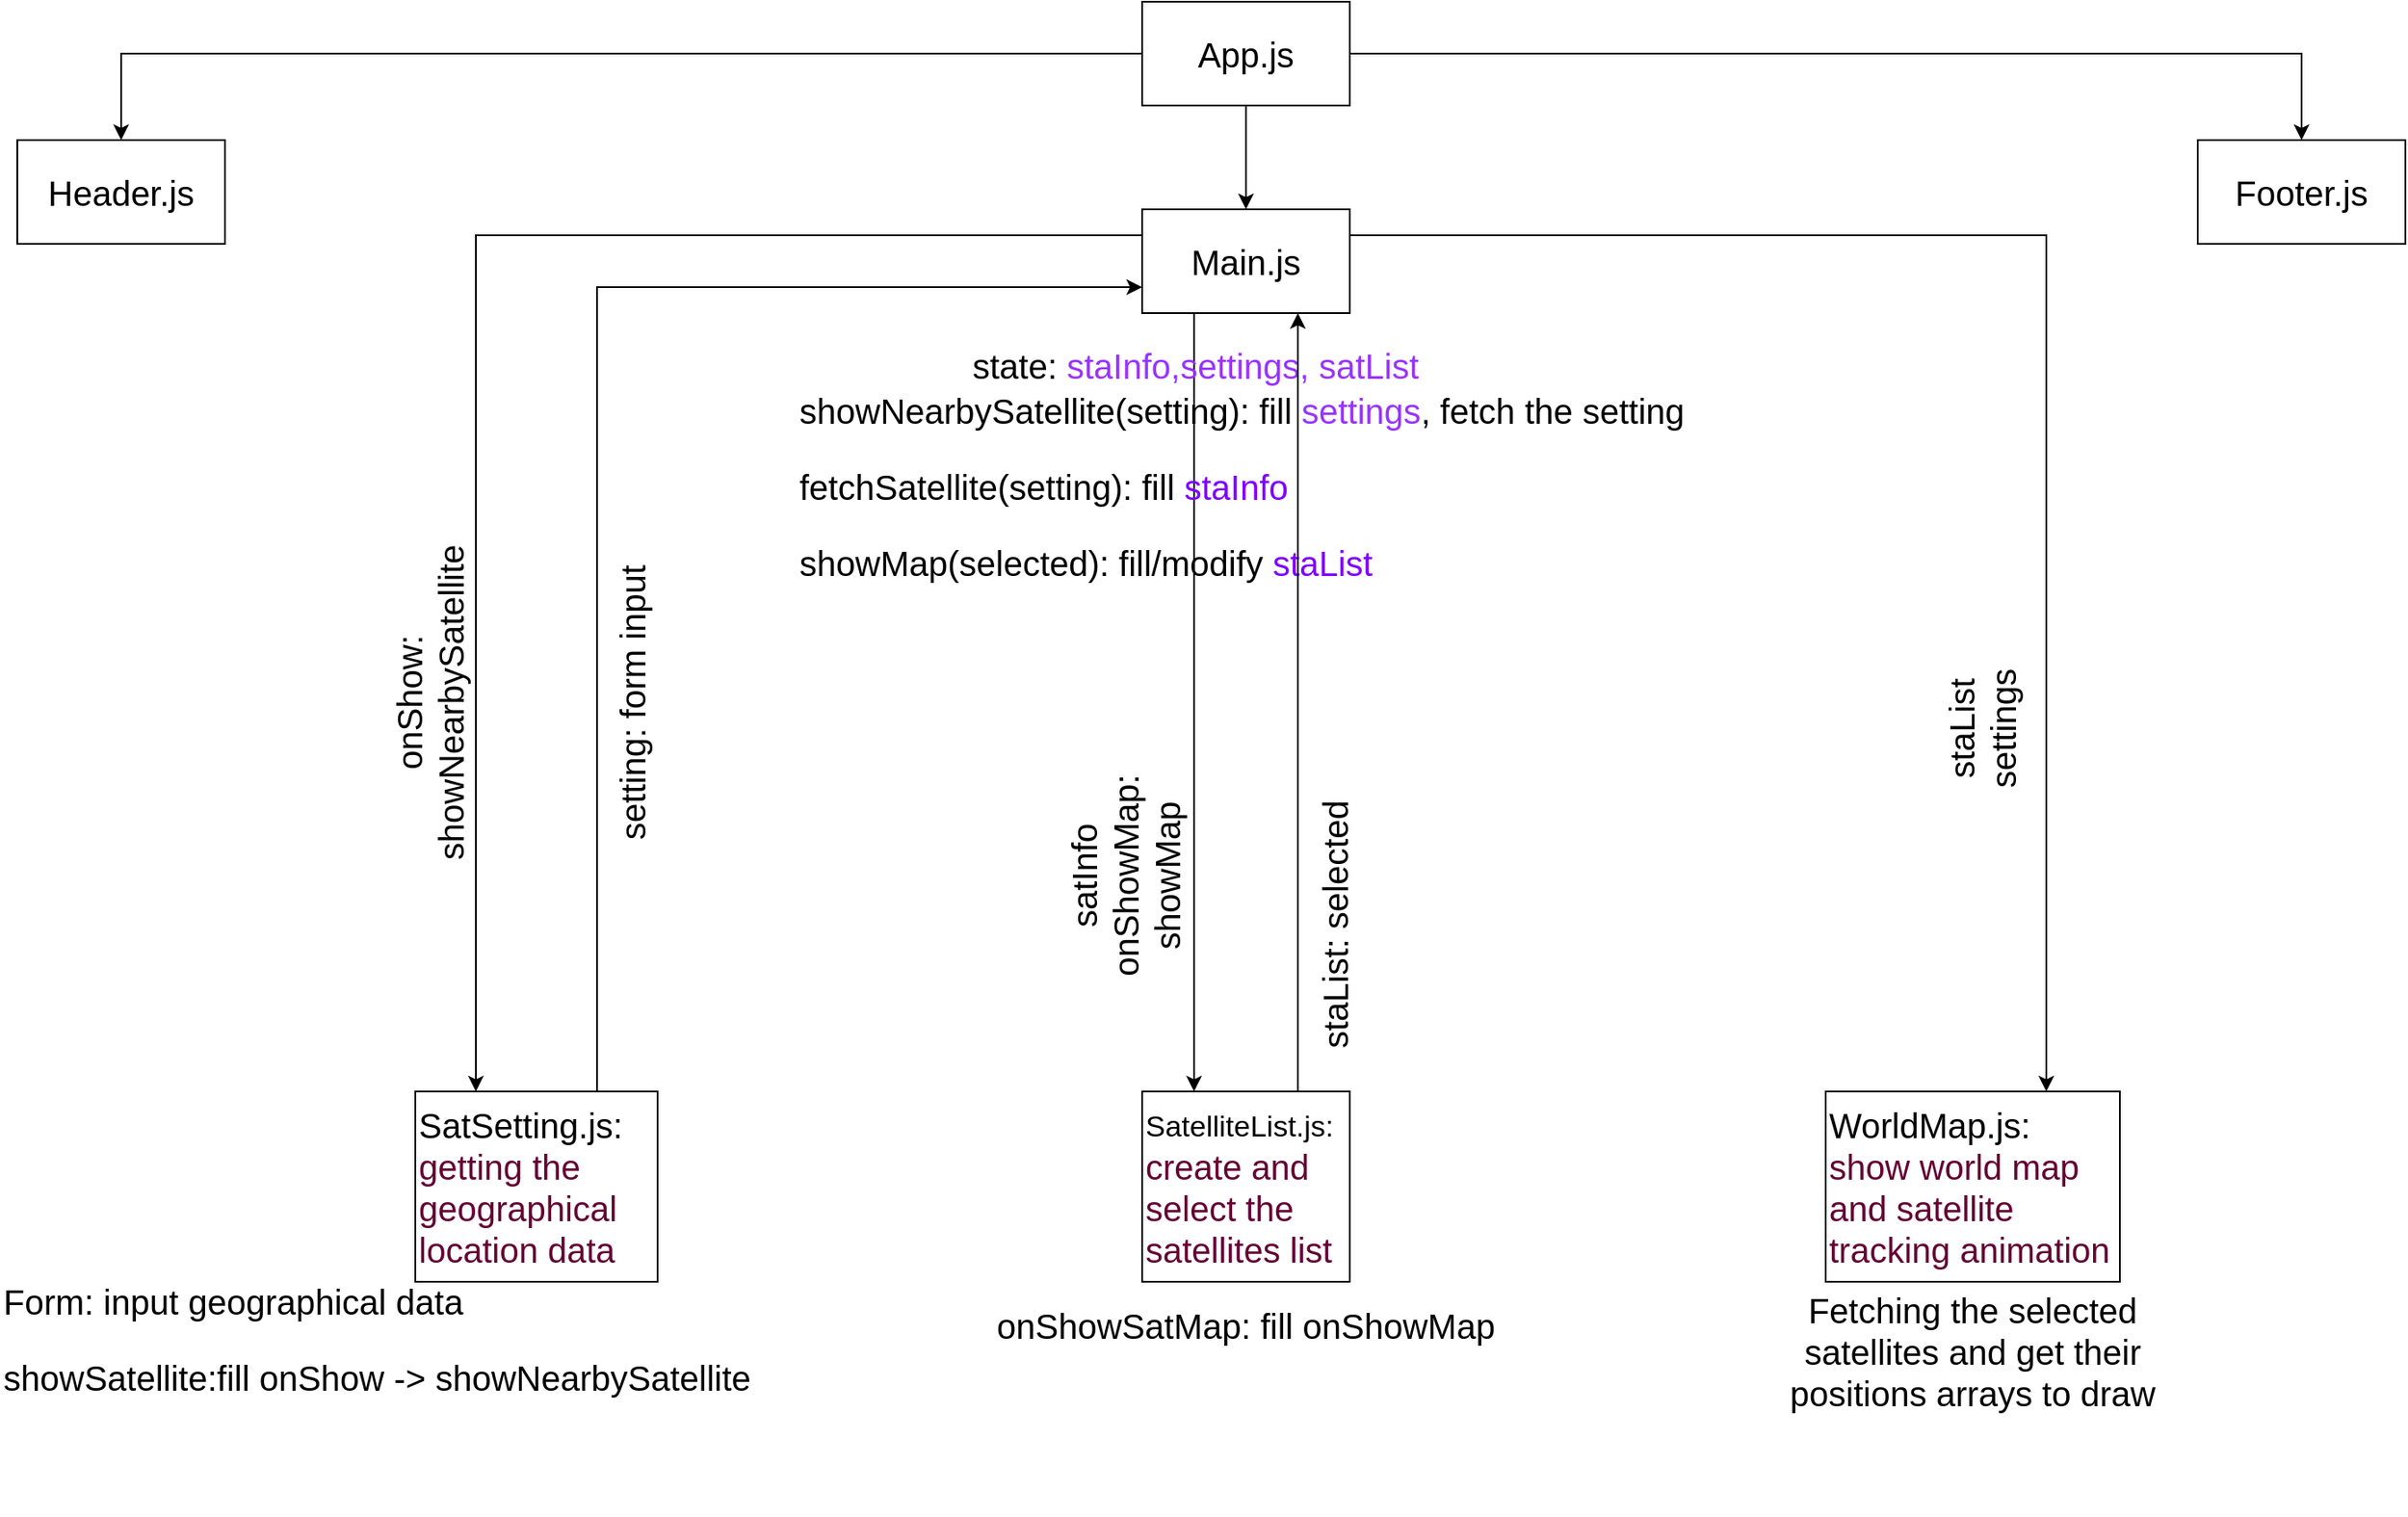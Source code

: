 <mxfile version="19.0.1"><diagram id="dE8Eg-AwYnIsAm_zYU1e" name="Page-1"><mxGraphModel dx="2307" dy="1098" grid="0" gridSize="10" guides="1" tooltips="1" connect="1" arrows="1" fold="1" page="1" pageScale="1" pageWidth="1654" pageHeight="2336" math="0" shadow="0"><root><mxCell id="0"/><mxCell id="1" parent="0"/><mxCell id="ZT8YA5sHgMfAO-5zyq9B-4" style="edgeStyle=orthogonalEdgeStyle;rounded=0;orthogonalLoop=1;jettySize=auto;html=1;exitX=0;exitY=0.5;exitDx=0;exitDy=0;entryX=0.5;entryY=0;entryDx=0;entryDy=0;fontSize=20;" edge="1" parent="1" source="ZT8YA5sHgMfAO-5zyq9B-1" target="ZT8YA5sHgMfAO-5zyq9B-2"><mxGeometry relative="1" as="geometry"/></mxCell><mxCell id="ZT8YA5sHgMfAO-5zyq9B-7" style="edgeStyle=orthogonalEdgeStyle;rounded=0;orthogonalLoop=1;jettySize=auto;html=1;exitX=0.5;exitY=1;exitDx=0;exitDy=0;entryX=0.5;entryY=0;entryDx=0;entryDy=0;fontSize=20;" edge="1" parent="1" source="ZT8YA5sHgMfAO-5zyq9B-1" target="ZT8YA5sHgMfAO-5zyq9B-6"><mxGeometry relative="1" as="geometry"/></mxCell><mxCell id="ZT8YA5sHgMfAO-5zyq9B-20" style="edgeStyle=orthogonalEdgeStyle;rounded=0;orthogonalLoop=1;jettySize=auto;html=1;exitX=1;exitY=0.5;exitDx=0;exitDy=0;entryX=0.5;entryY=0;entryDx=0;entryDy=0;fontSize=20;" edge="1" parent="1" source="ZT8YA5sHgMfAO-5zyq9B-1" target="ZT8YA5sHgMfAO-5zyq9B-3"><mxGeometry relative="1" as="geometry"/></mxCell><mxCell id="ZT8YA5sHgMfAO-5zyq9B-1" value="&lt;font style=&quot;font-size: 20px;&quot;&gt;App.js&lt;/font&gt;" style="rounded=0;whiteSpace=wrap;html=1;" vertex="1" parent="1"><mxGeometry x="810" y="40" width="120" height="60" as="geometry"/></mxCell><mxCell id="ZT8YA5sHgMfAO-5zyq9B-2" value="Header.js" style="rounded=0;whiteSpace=wrap;html=1;fontSize=20;" vertex="1" parent="1"><mxGeometry x="160" y="120" width="120" height="60" as="geometry"/></mxCell><mxCell id="ZT8YA5sHgMfAO-5zyq9B-3" value="Footer.js" style="rounded=0;whiteSpace=wrap;html=1;fontSize=20;" vertex="1" parent="1"><mxGeometry x="1420" y="120" width="120" height="60" as="geometry"/></mxCell><mxCell id="ZT8YA5sHgMfAO-5zyq9B-17" style="edgeStyle=orthogonalEdgeStyle;rounded=0;orthogonalLoop=1;jettySize=auto;html=1;exitX=0;exitY=0.25;exitDx=0;exitDy=0;entryX=0.25;entryY=0;entryDx=0;entryDy=0;fontSize=20;" edge="1" parent="1" source="ZT8YA5sHgMfAO-5zyq9B-6" target="ZT8YA5sHgMfAO-5zyq9B-11"><mxGeometry relative="1" as="geometry"/></mxCell><mxCell id="ZT8YA5sHgMfAO-5zyq9B-34" style="edgeStyle=orthogonalEdgeStyle;rounded=0;orthogonalLoop=1;jettySize=auto;html=1;exitX=0.25;exitY=1;exitDx=0;exitDy=0;entryX=0.25;entryY=0;entryDx=0;entryDy=0;fontSize=17;fontColor=#660033;" edge="1" parent="1" source="ZT8YA5sHgMfAO-5zyq9B-6" target="ZT8YA5sHgMfAO-5zyq9B-30"><mxGeometry relative="1" as="geometry"/></mxCell><mxCell id="ZT8YA5sHgMfAO-5zyq9B-44" style="edgeStyle=orthogonalEdgeStyle;rounded=0;orthogonalLoop=1;jettySize=auto;html=1;exitX=1;exitY=0.25;exitDx=0;exitDy=0;entryX=0.75;entryY=0;entryDx=0;entryDy=0;fontSize=20;fontColor=#000000;" edge="1" parent="1" source="ZT8YA5sHgMfAO-5zyq9B-6" target="ZT8YA5sHgMfAO-5zyq9B-43"><mxGeometry relative="1" as="geometry"/></mxCell><mxCell id="ZT8YA5sHgMfAO-5zyq9B-6" value="Main.js" style="rounded=0;whiteSpace=wrap;html=1;fontSize=20;" vertex="1" parent="1"><mxGeometry x="810" y="160" width="120" height="60" as="geometry"/></mxCell><mxCell id="ZT8YA5sHgMfAO-5zyq9B-9" value="&lt;p&gt;&lt;span lang=&quot;EN-US&quot;&gt;state: &lt;font color=&quot;#9933FF&quot;&gt;&lt;span&gt;staInfo,settings, satList&lt;/span&gt;&lt;/font&gt;&lt;/span&gt;&lt;/p&gt;" style="text;html=1;strokeColor=none;fillColor=none;align=left;verticalAlign=middle;whiteSpace=wrap;rounded=0;fontSize=20;" vertex="1" parent="1"><mxGeometry x="710" y="240" width="320" height="20" as="geometry"/></mxCell><mxCell id="ZT8YA5sHgMfAO-5zyq9B-10" value="&lt;p&gt;&lt;span lang=&quot;EN-US&quot;&gt;showNearbySatellite(setting): fill &lt;font color=&quot;#9933FF&quot;&gt;&lt;span&gt;settings&lt;/span&gt;&lt;/font&gt;, fetch the setting&lt;/span&gt;&lt;/p&gt;&lt;p&gt;&lt;span lang=&quot;EN-US&quot;&gt;fetchSatellite(setting): fill &lt;font color=&quot;#7F00FF&quot;&gt;&lt;span&gt;staInfo&lt;/span&gt;&lt;/font&gt;&lt;/span&gt;&lt;/p&gt;&lt;p&gt;&lt;span lang=&quot;EN-US&quot;&gt;&lt;font color=&quot;#7F00FF&quot;&gt;&lt;span&gt;&lt;font color=&quot;#000000&quot;&gt;showMap(selected): fill/modify &lt;font color=&quot;#7F00FF&quot;&gt;staList&lt;/font&gt;&lt;/font&gt;&lt;br&gt;&lt;/span&gt;&lt;/font&gt;&lt;/span&gt;&lt;/p&gt;" style="text;html=1;strokeColor=none;fillColor=none;align=left;verticalAlign=middle;whiteSpace=wrap;rounded=0;fontSize=20;" vertex="1" parent="1"><mxGeometry x="610" y="260" width="520" height="120" as="geometry"/></mxCell><mxCell id="ZT8YA5sHgMfAO-5zyq9B-18" style="edgeStyle=orthogonalEdgeStyle;rounded=0;orthogonalLoop=1;jettySize=auto;html=1;exitX=0.75;exitY=0;exitDx=0;exitDy=0;entryX=0;entryY=0.75;entryDx=0;entryDy=0;fontSize=20;" edge="1" parent="1" source="ZT8YA5sHgMfAO-5zyq9B-11" target="ZT8YA5sHgMfAO-5zyq9B-6"><mxGeometry relative="1" as="geometry"/></mxCell><mxCell id="ZT8YA5sHgMfAO-5zyq9B-11" value="&lt;div align=&quot;left&quot;&gt;SatSetting.js:&lt;/div&gt;&lt;div align=&quot;left&quot;&gt;&lt;font color=&quot;#660033&quot;&gt;getting the geographical location data&lt;/font&gt;&lt;br&gt;&lt;/div&gt;" style="rounded=0;whiteSpace=wrap;html=1;fontSize=20;align=left;" vertex="1" parent="1"><mxGeometry x="390" y="670" width="140" height="110" as="geometry"/></mxCell><mxCell id="ZT8YA5sHgMfAO-5zyq9B-19" value="&lt;div&gt;onShow:&lt;/div&gt;&lt;div&gt;&lt;span lang=&quot;EN-US&quot;&gt;showNearbySatellite&lt;/span&gt;&lt;/div&gt;&lt;div&gt;&lt;br&gt;&lt;/div&gt;" style="text;html=1;strokeColor=none;fillColor=none;align=center;verticalAlign=middle;whiteSpace=wrap;rounded=0;fontSize=20;rotation=270;" vertex="1" parent="1"><mxGeometry x="380" y="430" width="60" height="30" as="geometry"/></mxCell><mxCell id="ZT8YA5sHgMfAO-5zyq9B-27" value="&lt;div align=&quot;left&quot;&gt;&lt;br&gt;&lt;/div&gt;&lt;p align=&quot;left&quot;&gt;&lt;span lang=&quot;EN-US&quot;&gt;Form: input geographical data&lt;br&gt;&lt;/span&gt;&lt;/p&gt;&lt;p align=&quot;left&quot;&gt;&lt;span lang=&quot;EN-US&quot;&gt;showSatellite:fill onShow -&amp;gt; showNearbySatellite&lt;/span&gt;&lt;/p&gt;&lt;div align=&quot;left&quot;&gt;&lt;br&gt;&lt;br&gt;&lt;/div&gt;" style="text;html=1;strokeColor=none;fillColor=none;align=left;verticalAlign=middle;whiteSpace=wrap;rounded=0;fontSize=20;fontColor=#000000;" vertex="1" parent="1"><mxGeometry x="150" y="790" width="460" height="70" as="geometry"/></mxCell><mxCell id="ZT8YA5sHgMfAO-5zyq9B-28" value="setting: form input" style="text;html=1;strokeColor=none;fillColor=none;align=center;verticalAlign=middle;whiteSpace=wrap;rounded=0;fontSize=20;fontColor=#000000;rotation=270;" vertex="1" parent="1"><mxGeometry x="420" y="430" width="190" height="30" as="geometry"/></mxCell><mxCell id="ZT8YA5sHgMfAO-5zyq9B-35" style="edgeStyle=orthogonalEdgeStyle;rounded=0;orthogonalLoop=1;jettySize=auto;html=1;exitX=0.75;exitY=0;exitDx=0;exitDy=0;entryX=0.75;entryY=1;entryDx=0;entryDy=0;fontSize=17;fontColor=#660033;" edge="1" parent="1" source="ZT8YA5sHgMfAO-5zyq9B-30" target="ZT8YA5sHgMfAO-5zyq9B-6"><mxGeometry relative="1" as="geometry"/></mxCell><mxCell id="ZT8YA5sHgMfAO-5zyq9B-30" value="&lt;div&gt;&lt;font style=&quot;font-size: 17px;&quot;&gt;SatelliteList.js:&lt;/font&gt;&lt;/div&gt;&lt;div&gt;&lt;font color=&quot;#660033&quot;&gt;create and select the satellites list &lt;/font&gt;&lt;br&gt;&lt;/div&gt;" style="rounded=0;whiteSpace=wrap;html=1;fontSize=20;align=left;" vertex="1" parent="1"><mxGeometry x="810" y="670" width="120" height="110" as="geometry"/></mxCell><mxCell id="ZT8YA5sHgMfAO-5zyq9B-38" value="&lt;div style=&quot;font-size: 20px;&quot;&gt;satInfo&lt;/div&gt;&lt;div style=&quot;font-size: 20px;&quot;&gt;onShowMap:&lt;/div&gt;&lt;div style=&quot;font-size: 20px;&quot;&gt;showMap&lt;br&gt;&lt;/div&gt;" style="text;html=1;strokeColor=none;fillColor=none;align=center;verticalAlign=middle;whiteSpace=wrap;rounded=0;fontSize=17;fontColor=#000000;rotation=270;" vertex="1" parent="1"><mxGeometry x="770" y="530" width="60" height="30" as="geometry"/></mxCell><mxCell id="ZT8YA5sHgMfAO-5zyq9B-40" value="&lt;p&gt;&lt;span lang=&quot;EN-US&quot;&gt;onShowSatMap: fill onShowMap&lt;br&gt;&lt;/span&gt;&lt;/p&gt;" style="text;html=1;strokeColor=none;fillColor=none;align=center;verticalAlign=middle;whiteSpace=wrap;rounded=0;fontSize=20;fontColor=#000000;" vertex="1" parent="1"><mxGeometry x="675" y="790" width="390" height="30" as="geometry"/></mxCell><mxCell id="ZT8YA5sHgMfAO-5zyq9B-41" value="&lt;div align=&quot;left&quot;&gt;&lt;font style=&quot;font-size: 20px;&quot;&gt;staList: selected&lt;/font&gt;&lt;/div&gt;" style="text;html=1;strokeColor=none;fillColor=none;align=left;verticalAlign=middle;whiteSpace=wrap;rounded=0;fontSize=17;fontColor=#000000;rotation=270;" vertex="1" parent="1"><mxGeometry x="839" y="550" width="165" height="30" as="geometry"/></mxCell><mxCell id="ZT8YA5sHgMfAO-5zyq9B-43" value="&lt;div&gt;WorldMap.js:&lt;/div&gt;&lt;div&gt;&lt;font color=&quot;#660033&quot;&gt;show world map and satellite tracking animation&lt;/font&gt;&lt;br&gt;&lt;/div&gt;" style="rounded=0;whiteSpace=wrap;html=1;fontSize=20;align=left;" vertex="1" parent="1"><mxGeometry x="1205" y="670" width="170" height="110" as="geometry"/></mxCell><mxCell id="ZT8YA5sHgMfAO-5zyq9B-48" value="Fetching the selected satellites and get their positions arrays to draw" style="text;html=1;strokeColor=none;fillColor=none;align=center;verticalAlign=middle;whiteSpace=wrap;rounded=0;fontSize=20;fontColor=#000000;" vertex="1" parent="1"><mxGeometry x="1170" y="790" width="240" height="60" as="geometry"/></mxCell><mxCell id="ZT8YA5sHgMfAO-5zyq9B-49" value="&lt;div&gt;staList&lt;/div&gt;&lt;div&gt;settings&lt;br&gt;&lt;/div&gt;" style="text;html=1;strokeColor=none;fillColor=none;align=center;verticalAlign=middle;whiteSpace=wrap;rounded=0;fontSize=20;fontColor=#000000;rotation=270;" vertex="1" parent="1"><mxGeometry x="1225" y="430" width="140" height="60" as="geometry"/></mxCell></root></mxGraphModel></diagram></mxfile>